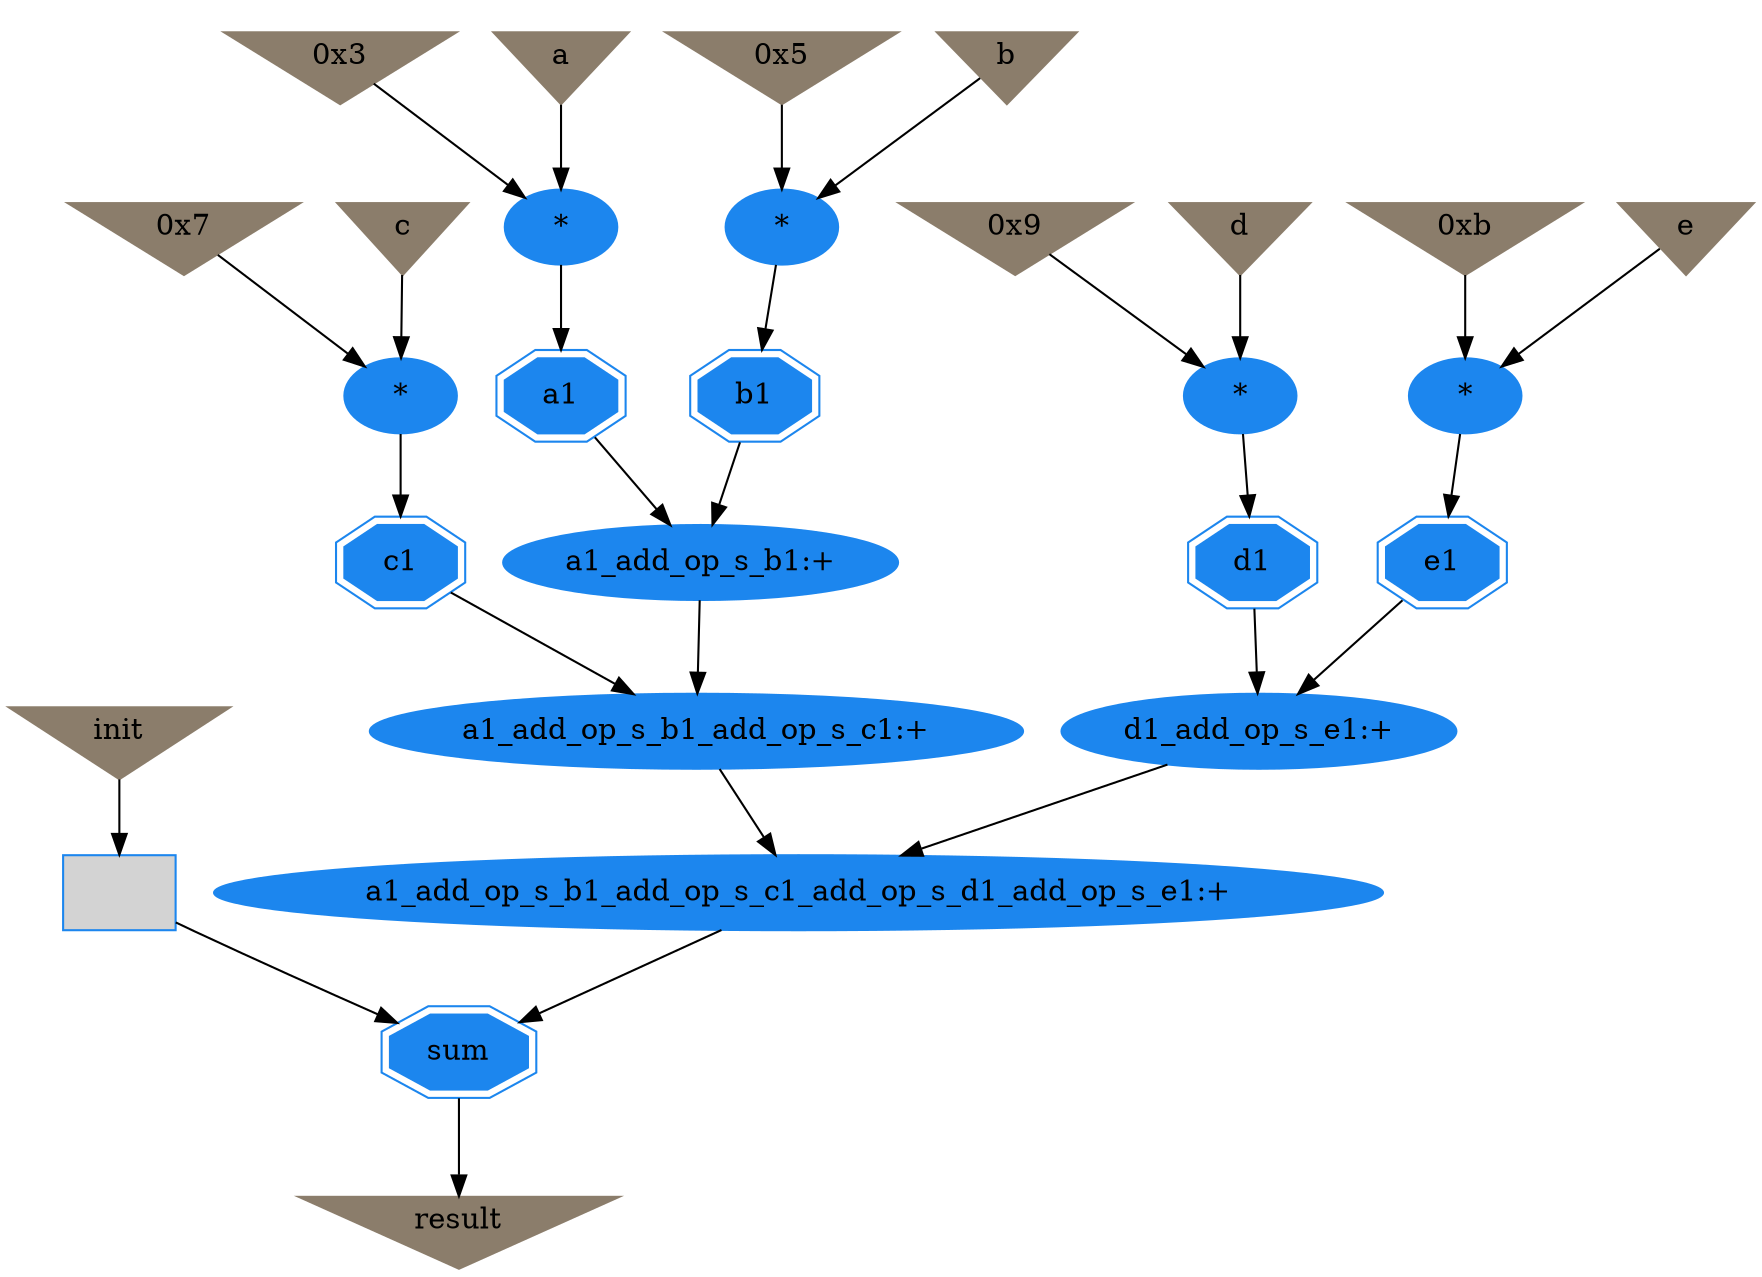 digraph fir {
	// Components (Nodes)
	node [shape=ellipse, style=filled, color=dodgerblue2];
	"result" [color=bisque4 shape=invtriangle label="result"];
	"init_delay_op_1" [label="{}" shape=record fillcolor=lightgray  color=dodgerblue2 ];
	"c26" [color=bisque4 shape=invtriangle label="0x3"];
	"d1" [label="d1" shape=doubleoctagon  color=dodgerblue2 ];
	"c_mult_op_s_7" [label="*"  color=dodgerblue2 ];
	"c30" [color=bisque4 shape=invtriangle label="0xb"];
	"c29" [color=bisque4 shape=invtriangle label="0x9"];
	"c27" [color=bisque4 shape=invtriangle label="0x5"];
	"a1_add_op_s_b1_add_op_s_c1" [label="a1_add_op_s_b1_add_op_s_c1:+"  color=dodgerblue2 ];
	"a1_add_op_s_b1_add_op_s_c1_add_op_s_d1_add_op_s_e1" [label="a1_add_op_s_b1_add_op_s_c1_add_op_s_d1_add_op_s_e1:+"  color=dodgerblue2 ];
	"sum" [label="sum" shape=doubleoctagon  color=dodgerblue2 ];
	"a1" [label="a1" shape=doubleoctagon  color=dodgerblue2 ];
	"init" [color=bisque4 shape=invtriangle label="init"];
	"e" [color=bisque4 shape=invtriangle label="e"];
	"b" [color=bisque4 shape=invtriangle label="b"];
	"a_mult_op_s_3" [label="*"  color=dodgerblue2 ];
	"e_mult_op_s_11" [label="*"  color=dodgerblue2 ];
	"d1_add_op_s_e1" [label="d1_add_op_s_e1:+"  color=dodgerblue2 ];
	"c28" [color=bisque4 shape=invtriangle label="0x7"];
	"b_mult_op_s_5" [label="*"  color=dodgerblue2 ];
	"c1" [label="c1" shape=doubleoctagon  color=dodgerblue2 ];
	"d_mult_op_s_9" [label="*"  color=dodgerblue2 ];
	"e1" [label="e1" shape=doubleoctagon  color=dodgerblue2 ];
	"a1_add_op_s_b1" [label="a1_add_op_s_b1:+"  color=dodgerblue2 ];
	"b1" [label="b1" shape=doubleoctagon  color=dodgerblue2 ];
	"c" [color=bisque4 shape=invtriangle label="c"];
	"d" [color=bisque4 shape=invtriangle label="d"];
	"a" [color=bisque4 shape=invtriangle label="a"];

	// Signals (Edges)
	"a" -> "a_mult_op_s_3"
	"d1_add_op_s_e1" -> "a1_add_op_s_b1_add_op_s_c1_add_op_s_d1_add_op_s_e1"
	"sum" -> "result"
	"d_mult_op_s_9" -> "d1"
	"a1" -> "a1_add_op_s_b1"
	"init_delay_op_1" -> "sum"
	"d1" -> "d1_add_op_s_e1"
	"a1_add_op_s_b1_add_op_s_c1" -> "a1_add_op_s_b1_add_op_s_c1_add_op_s_d1_add_op_s_e1"
	"init" -> "init_delay_op_1":input
	"d" -> "d_mult_op_s_9"
	"c28" -> "c_mult_op_s_7"
	"b_mult_op_s_5" -> "b1"
	"b" -> "b_mult_op_s_5"
	"c26" -> "a_mult_op_s_3"
	"c30" -> "e_mult_op_s_11"
	"a1_add_op_s_b1" -> "a1_add_op_s_b1_add_op_s_c1"
	"e1" -> "d1_add_op_s_e1"
	"a1_add_op_s_b1_add_op_s_c1_add_op_s_d1_add_op_s_e1" -> "sum"
	"e_mult_op_s_11" -> "e1"
	"c29" -> "d_mult_op_s_9"
	"b1" -> "a1_add_op_s_b1"
	"e" -> "e_mult_op_s_11"
	"c1" -> "a1_add_op_s_b1_add_op_s_c1"
	"c_mult_op_s_7" -> "c1"
	"c" -> "c_mult_op_s_7"
	"c27" -> "b_mult_op_s_5"
	"a_mult_op_s_3" -> "a1"
}